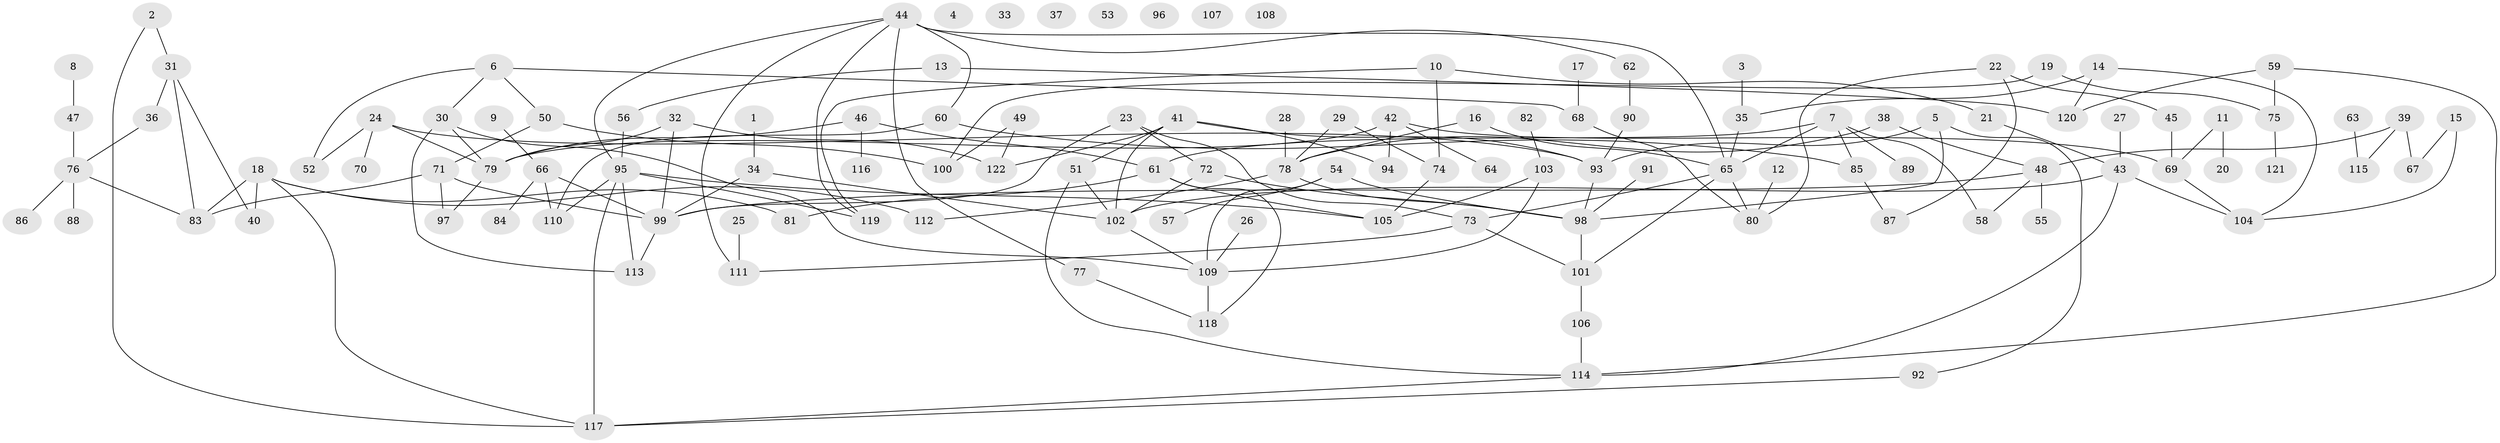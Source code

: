 // coarse degree distribution, {2: 0.34375, 5: 0.03125, 3: 0.125, 1: 0.1875, 7: 0.09375, 8: 0.0625, 4: 0.0625, 13: 0.0625, 10: 0.03125}
// Generated by graph-tools (version 1.1) at 2025/35/03/04/25 23:35:53]
// undirected, 122 vertices, 167 edges
graph export_dot {
  node [color=gray90,style=filled];
  1;
  2;
  3;
  4;
  5;
  6;
  7;
  8;
  9;
  10;
  11;
  12;
  13;
  14;
  15;
  16;
  17;
  18;
  19;
  20;
  21;
  22;
  23;
  24;
  25;
  26;
  27;
  28;
  29;
  30;
  31;
  32;
  33;
  34;
  35;
  36;
  37;
  38;
  39;
  40;
  41;
  42;
  43;
  44;
  45;
  46;
  47;
  48;
  49;
  50;
  51;
  52;
  53;
  54;
  55;
  56;
  57;
  58;
  59;
  60;
  61;
  62;
  63;
  64;
  65;
  66;
  67;
  68;
  69;
  70;
  71;
  72;
  73;
  74;
  75;
  76;
  77;
  78;
  79;
  80;
  81;
  82;
  83;
  84;
  85;
  86;
  87;
  88;
  89;
  90;
  91;
  92;
  93;
  94;
  95;
  96;
  97;
  98;
  99;
  100;
  101;
  102;
  103;
  104;
  105;
  106;
  107;
  108;
  109;
  110;
  111;
  112;
  113;
  114;
  115;
  116;
  117;
  118;
  119;
  120;
  121;
  122;
  1 -- 34;
  2 -- 31;
  2 -- 117;
  3 -- 35;
  5 -- 92;
  5 -- 93;
  5 -- 98;
  6 -- 30;
  6 -- 50;
  6 -- 52;
  6 -- 68;
  7 -- 58;
  7 -- 61;
  7 -- 65;
  7 -- 85;
  7 -- 89;
  8 -- 47;
  9 -- 66;
  10 -- 21;
  10 -- 74;
  10 -- 119;
  11 -- 20;
  11 -- 69;
  12 -- 80;
  13 -- 56;
  13 -- 120;
  14 -- 35;
  14 -- 104;
  14 -- 120;
  15 -- 67;
  15 -- 104;
  16 -- 65;
  16 -- 78;
  17 -- 68;
  18 -- 40;
  18 -- 81;
  18 -- 83;
  18 -- 112;
  18 -- 117;
  19 -- 75;
  19 -- 100;
  21 -- 43;
  22 -- 45;
  22 -- 80;
  22 -- 87;
  23 -- 72;
  23 -- 73;
  23 -- 99;
  24 -- 52;
  24 -- 70;
  24 -- 79;
  24 -- 93;
  25 -- 111;
  26 -- 109;
  27 -- 43;
  28 -- 78;
  29 -- 74;
  29 -- 78;
  30 -- 79;
  30 -- 109;
  30 -- 113;
  31 -- 36;
  31 -- 40;
  31 -- 83;
  32 -- 79;
  32 -- 99;
  32 -- 122;
  34 -- 99;
  34 -- 102;
  35 -- 65;
  36 -- 76;
  38 -- 48;
  38 -- 78;
  39 -- 48;
  39 -- 67;
  39 -- 115;
  41 -- 51;
  41 -- 93;
  41 -- 94;
  41 -- 102;
  41 -- 122;
  42 -- 64;
  42 -- 69;
  42 -- 79;
  42 -- 94;
  43 -- 102;
  43 -- 104;
  43 -- 114;
  44 -- 60;
  44 -- 62;
  44 -- 65;
  44 -- 77;
  44 -- 95;
  44 -- 111;
  44 -- 119;
  45 -- 69;
  46 -- 61;
  46 -- 79;
  46 -- 116;
  47 -- 76;
  48 -- 55;
  48 -- 58;
  48 -- 99;
  49 -- 100;
  49 -- 122;
  50 -- 71;
  50 -- 100;
  51 -- 102;
  51 -- 114;
  54 -- 57;
  54 -- 98;
  54 -- 109;
  56 -- 95;
  59 -- 75;
  59 -- 114;
  59 -- 120;
  60 -- 85;
  60 -- 110;
  61 -- 81;
  61 -- 105;
  61 -- 118;
  62 -- 90;
  63 -- 115;
  65 -- 73;
  65 -- 80;
  65 -- 101;
  66 -- 84;
  66 -- 99;
  66 -- 110;
  68 -- 80;
  69 -- 104;
  71 -- 83;
  71 -- 97;
  71 -- 99;
  72 -- 98;
  72 -- 102;
  73 -- 101;
  73 -- 111;
  74 -- 105;
  75 -- 121;
  76 -- 83;
  76 -- 86;
  76 -- 88;
  77 -- 118;
  78 -- 98;
  78 -- 112;
  79 -- 97;
  82 -- 103;
  85 -- 87;
  90 -- 93;
  91 -- 98;
  92 -- 117;
  93 -- 98;
  95 -- 105;
  95 -- 110;
  95 -- 113;
  95 -- 117;
  95 -- 119;
  98 -- 101;
  99 -- 113;
  101 -- 106;
  102 -- 109;
  103 -- 105;
  103 -- 109;
  106 -- 114;
  109 -- 118;
  114 -- 117;
}
